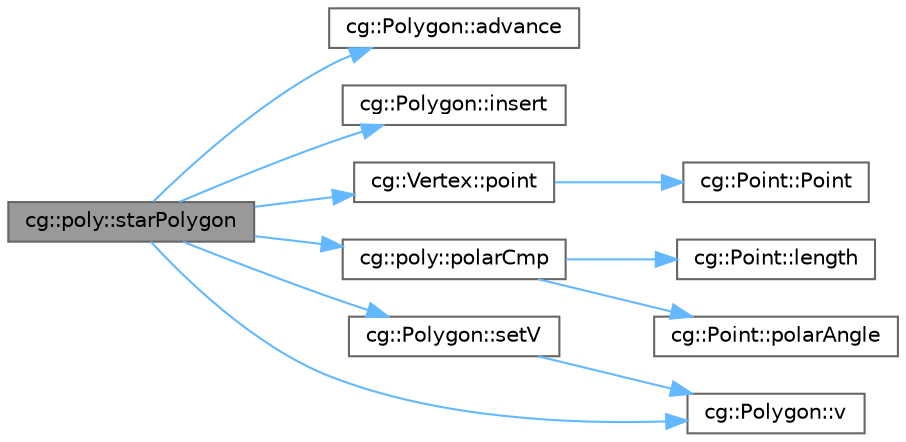 digraph "cg::poly::starPolygon"
{
 // LATEX_PDF_SIZE
  bgcolor="transparent";
  edge [fontname=Helvetica,fontsize=10,labelfontname=Helvetica,labelfontsize=10];
  node [fontname=Helvetica,fontsize=10,shape=box,height=0.2,width=0.4];
  rankdir="LR";
  Node1 [id="Node000001",label="cg::poly::starPolygon",height=0.2,width=0.4,color="gray40", fillcolor="grey60", style="filled", fontcolor="black",tooltip=" "];
  Node1 -> Node2 [id="edge1_Node000001_Node000002",color="steelblue1",style="solid",tooltip=" "];
  Node2 [id="Node000002",label="cg::Polygon::advance",height=0.2,width=0.4,color="grey40", fillcolor="white", style="filled",URL="$classcg_1_1_polygon.html#ad70f56c3905fbb6c4a417b4e6a715d67",tooltip=" "];
  Node1 -> Node3 [id="edge2_Node000001_Node000003",color="steelblue1",style="solid",tooltip=" "];
  Node3 [id="Node000003",label="cg::Polygon::insert",height=0.2,width=0.4,color="grey40", fillcolor="white", style="filled",URL="$classcg_1_1_polygon.html#a8ccf84a6a49056973f1b46d460b914f8",tooltip=" "];
  Node1 -> Node4 [id="edge3_Node000001_Node000004",color="steelblue1",style="solid",tooltip=" "];
  Node4 [id="Node000004",label="cg::Vertex::point",height=0.2,width=0.4,color="grey40", fillcolor="white", style="filled",URL="$classcg_1_1_vertex.html#aff51518f482928873a605b5fda02b76b",tooltip=" "];
  Node4 -> Node5 [id="edge4_Node000004_Node000005",color="steelblue1",style="solid",tooltip=" "];
  Node5 [id="Node000005",label="cg::Point::Point",height=0.2,width=0.4,color="grey40", fillcolor="white", style="filled",URL="$classcg_1_1_point.html#a97a9be699fb6bae85a47ebf75177ca67",tooltip=" "];
  Node1 -> Node6 [id="edge5_Node000001_Node000006",color="steelblue1",style="solid",tooltip=" "];
  Node6 [id="Node000006",label="cg::poly::polarCmp",height=0.2,width=0.4,color="grey40", fillcolor="white", style="filled",URL="$namespacecg_1_1poly.html#aba52de2290b95fd110837e2a5d7debda",tooltip=" "];
  Node6 -> Node7 [id="edge6_Node000006_Node000007",color="steelblue1",style="solid",tooltip=" "];
  Node7 [id="Node000007",label="cg::Point::length",height=0.2,width=0.4,color="grey40", fillcolor="white", style="filled",URL="$classcg_1_1_point.html#af86bdbc41e34c5159f2e35c9de75299a",tooltip=" "];
  Node6 -> Node8 [id="edge7_Node000006_Node000008",color="steelblue1",style="solid",tooltip=" "];
  Node8 [id="Node000008",label="cg::Point::polarAngle",height=0.2,width=0.4,color="grey40", fillcolor="white", style="filled",URL="$classcg_1_1_point.html#a035a925776a411566d9472c48772975b",tooltip=" "];
  Node1 -> Node9 [id="edge8_Node000001_Node000009",color="steelblue1",style="solid",tooltip=" "];
  Node9 [id="Node000009",label="cg::Polygon::setV",height=0.2,width=0.4,color="grey40", fillcolor="white", style="filled",URL="$classcg_1_1_polygon.html#a06ee68285e51121b0895893b4de22e60",tooltip=" "];
  Node9 -> Node10 [id="edge9_Node000009_Node000010",color="steelblue1",style="solid",tooltip=" "];
  Node10 [id="Node000010",label="cg::Polygon::v",height=0.2,width=0.4,color="grey40", fillcolor="white", style="filled",URL="$classcg_1_1_polygon.html#a028050405839dfb6fd6adcd502e431f3",tooltip=" "];
  Node1 -> Node10 [id="edge10_Node000001_Node000010",color="steelblue1",style="solid",tooltip=" "];
}
